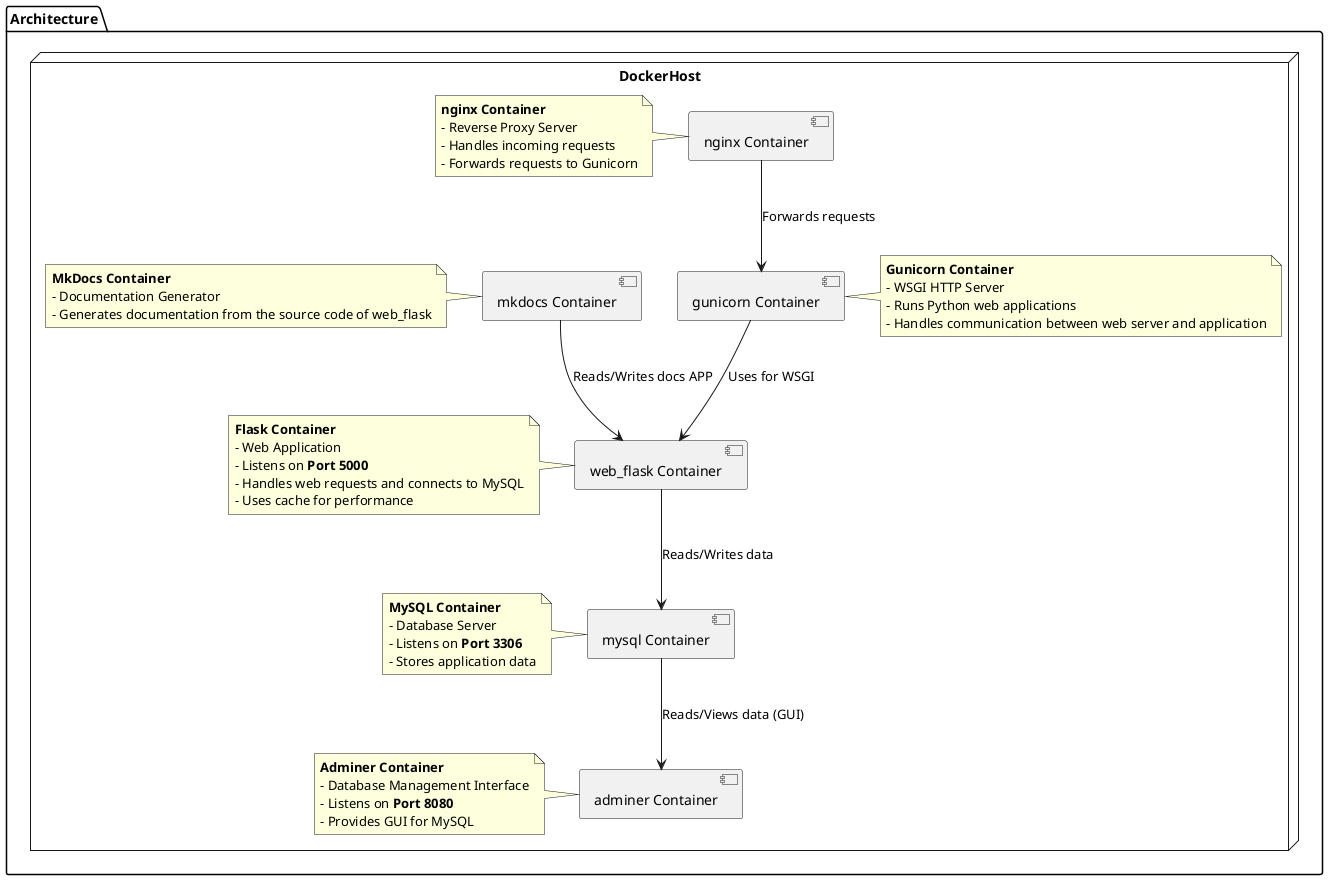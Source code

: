 # Architektura aplikace


@startuml
package "Architecture" {
    node "DockerHost" {


        [nginx Container] --> [gunicorn Container] : Forwards requests
        [gunicorn Container] --> [web_flask Container] : Uses for WSGI
        [web_flask Container] --> [mysql Container] : Reads/Writes data
        [mysql Container] --> [adminer Container] : Reads/Views data (GUI)
        [mkdocs Container] --> [web_flask Container] : Reads/Writes docs APP

        note left of [nginx Container]
          **nginx Container**
          - Reverse Proxy Server
          - Handles incoming requests
          - Forwards requests to Gunicorn
        end note

        note right of [gunicorn Container]
          **Gunicorn Container**
          - WSGI HTTP Server
          - Runs Python web applications
          - Handles communication between web server and application
        end note

        note left of [mkdocs Container]
          **MkDocs Container** 
          - Documentation Generator
          - Generates documentation from the source code of web_flask
        end note

        note left of [web_flask Container]
          **Flask Container**
          - Web Application
          - Listens on **Port 5000**
          - Handles web requests and connects to MySQL
          - Uses cache for performance
        end note

        note left of [mysql Container]
          **MySQL Container**
          - Database Server
          - Listens on **Port 3306**
          - Stores application data
        end note

        note left of [adminer Container]
          **Adminer Container**
          - Database Management Interface
          - Listens on **Port 8080**
          - Provides GUI for MySQL
        end note
    }
}
@enduml
